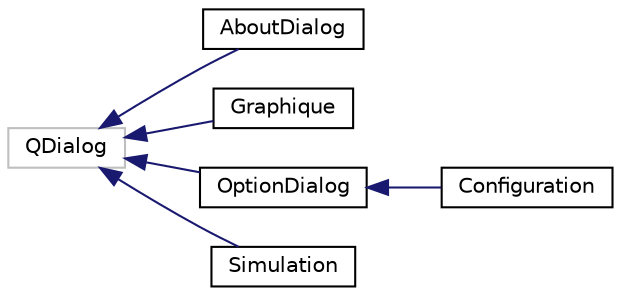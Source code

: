 digraph "Graphe hiérarchique des classes"
{
  edge [fontname="Helvetica",fontsize="10",labelfontname="Helvetica",labelfontsize="10"];
  node [fontname="Helvetica",fontsize="10",shape=record];
  rankdir="LR";
  Node1 [label="QDialog",height=0.2,width=0.4,color="grey75", fillcolor="white", style="filled"];
  Node1 -> Node2 [dir="back",color="midnightblue",fontsize="10",style="solid",fontname="Helvetica"];
  Node2 [label="AboutDialog",height=0.2,width=0.4,color="black", fillcolor="white", style="filled",URL="$class_about_dialog.html"];
  Node1 -> Node3 [dir="back",color="midnightblue",fontsize="10",style="solid",fontname="Helvetica"];
  Node3 [label="Graphique",height=0.2,width=0.4,color="black", fillcolor="white", style="filled",URL="$class_graphique.html"];
  Node1 -> Node4 [dir="back",color="midnightblue",fontsize="10",style="solid",fontname="Helvetica"];
  Node4 [label="OptionDialog",height=0.2,width=0.4,color="black", fillcolor="white", style="filled",URL="$class_option_dialog.html"];
  Node4 -> Node5 [dir="back",color="midnightblue",fontsize="10",style="solid",fontname="Helvetica"];
  Node5 [label="Configuration",height=0.2,width=0.4,color="black", fillcolor="white", style="filled",URL="$class_configuration.html"];
  Node1 -> Node6 [dir="back",color="midnightblue",fontsize="10",style="solid",fontname="Helvetica"];
  Node6 [label="Simulation",height=0.2,width=0.4,color="black", fillcolor="white", style="filled",URL="$class_simulation.html"];
}

